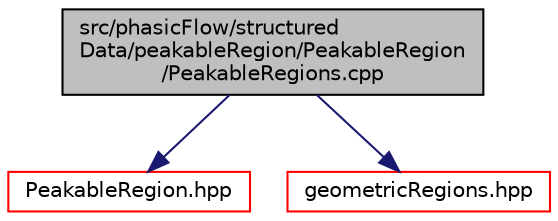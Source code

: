 digraph "src/phasicFlow/structuredData/peakableRegion/PeakableRegion/PeakableRegions.cpp"
{
 // LATEX_PDF_SIZE
  edge [fontname="Helvetica",fontsize="10",labelfontname="Helvetica",labelfontsize="10"];
  node [fontname="Helvetica",fontsize="10",shape=record];
  Node1 [label="src/phasicFlow/structured\lData/peakableRegion/PeakableRegion\l/PeakableRegions.cpp",height=0.2,width=0.4,color="black", fillcolor="grey75", style="filled", fontcolor="black",tooltip=" "];
  Node1 -> Node2 [color="midnightblue",fontsize="10",style="solid",fontname="Helvetica"];
  Node2 [label="PeakableRegion.hpp",height=0.2,width=0.4,color="red", fillcolor="white", style="filled",URL="$PeakableRegion_8hpp.html",tooltip=" "];
  Node1 -> Node62 [color="midnightblue",fontsize="10",style="solid",fontname="Helvetica"];
  Node62 [label="geometricRegions.hpp",height=0.2,width=0.4,color="red", fillcolor="white", style="filled",URL="$geometricRegions_8hpp.html",tooltip=" "];
}
